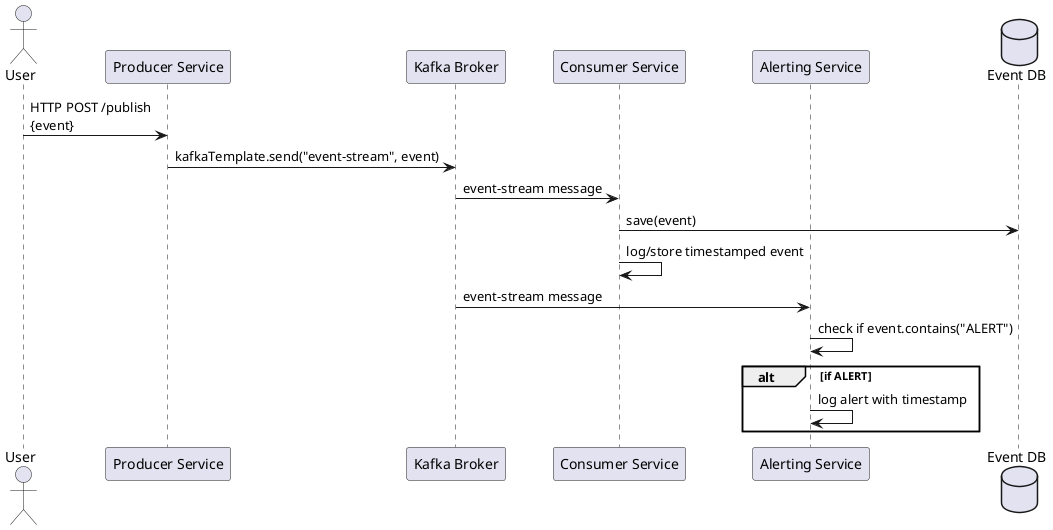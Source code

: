 @startuml
actor User
participant "Producer Service" as Producer
participant "Kafka Broker" as Kafka
participant "Consumer Service" as Consumer
participant "Alerting Service" as Alerting
database "Event DB" as DB

User -> Producer : HTTP POST /publish\n{event}
Producer -> Kafka : kafkaTemplate.send("event-stream", event)

Kafka -> Consumer : event-stream message
Consumer -> DB : save(event)
Consumer -> Consumer : log/store timestamped event

Kafka -> Alerting : event-stream message
Alerting -> Alerting : check if event.contains("ALERT")
alt if ALERT
    Alerting -> Alerting : log alert with timestamp
end

@enduml